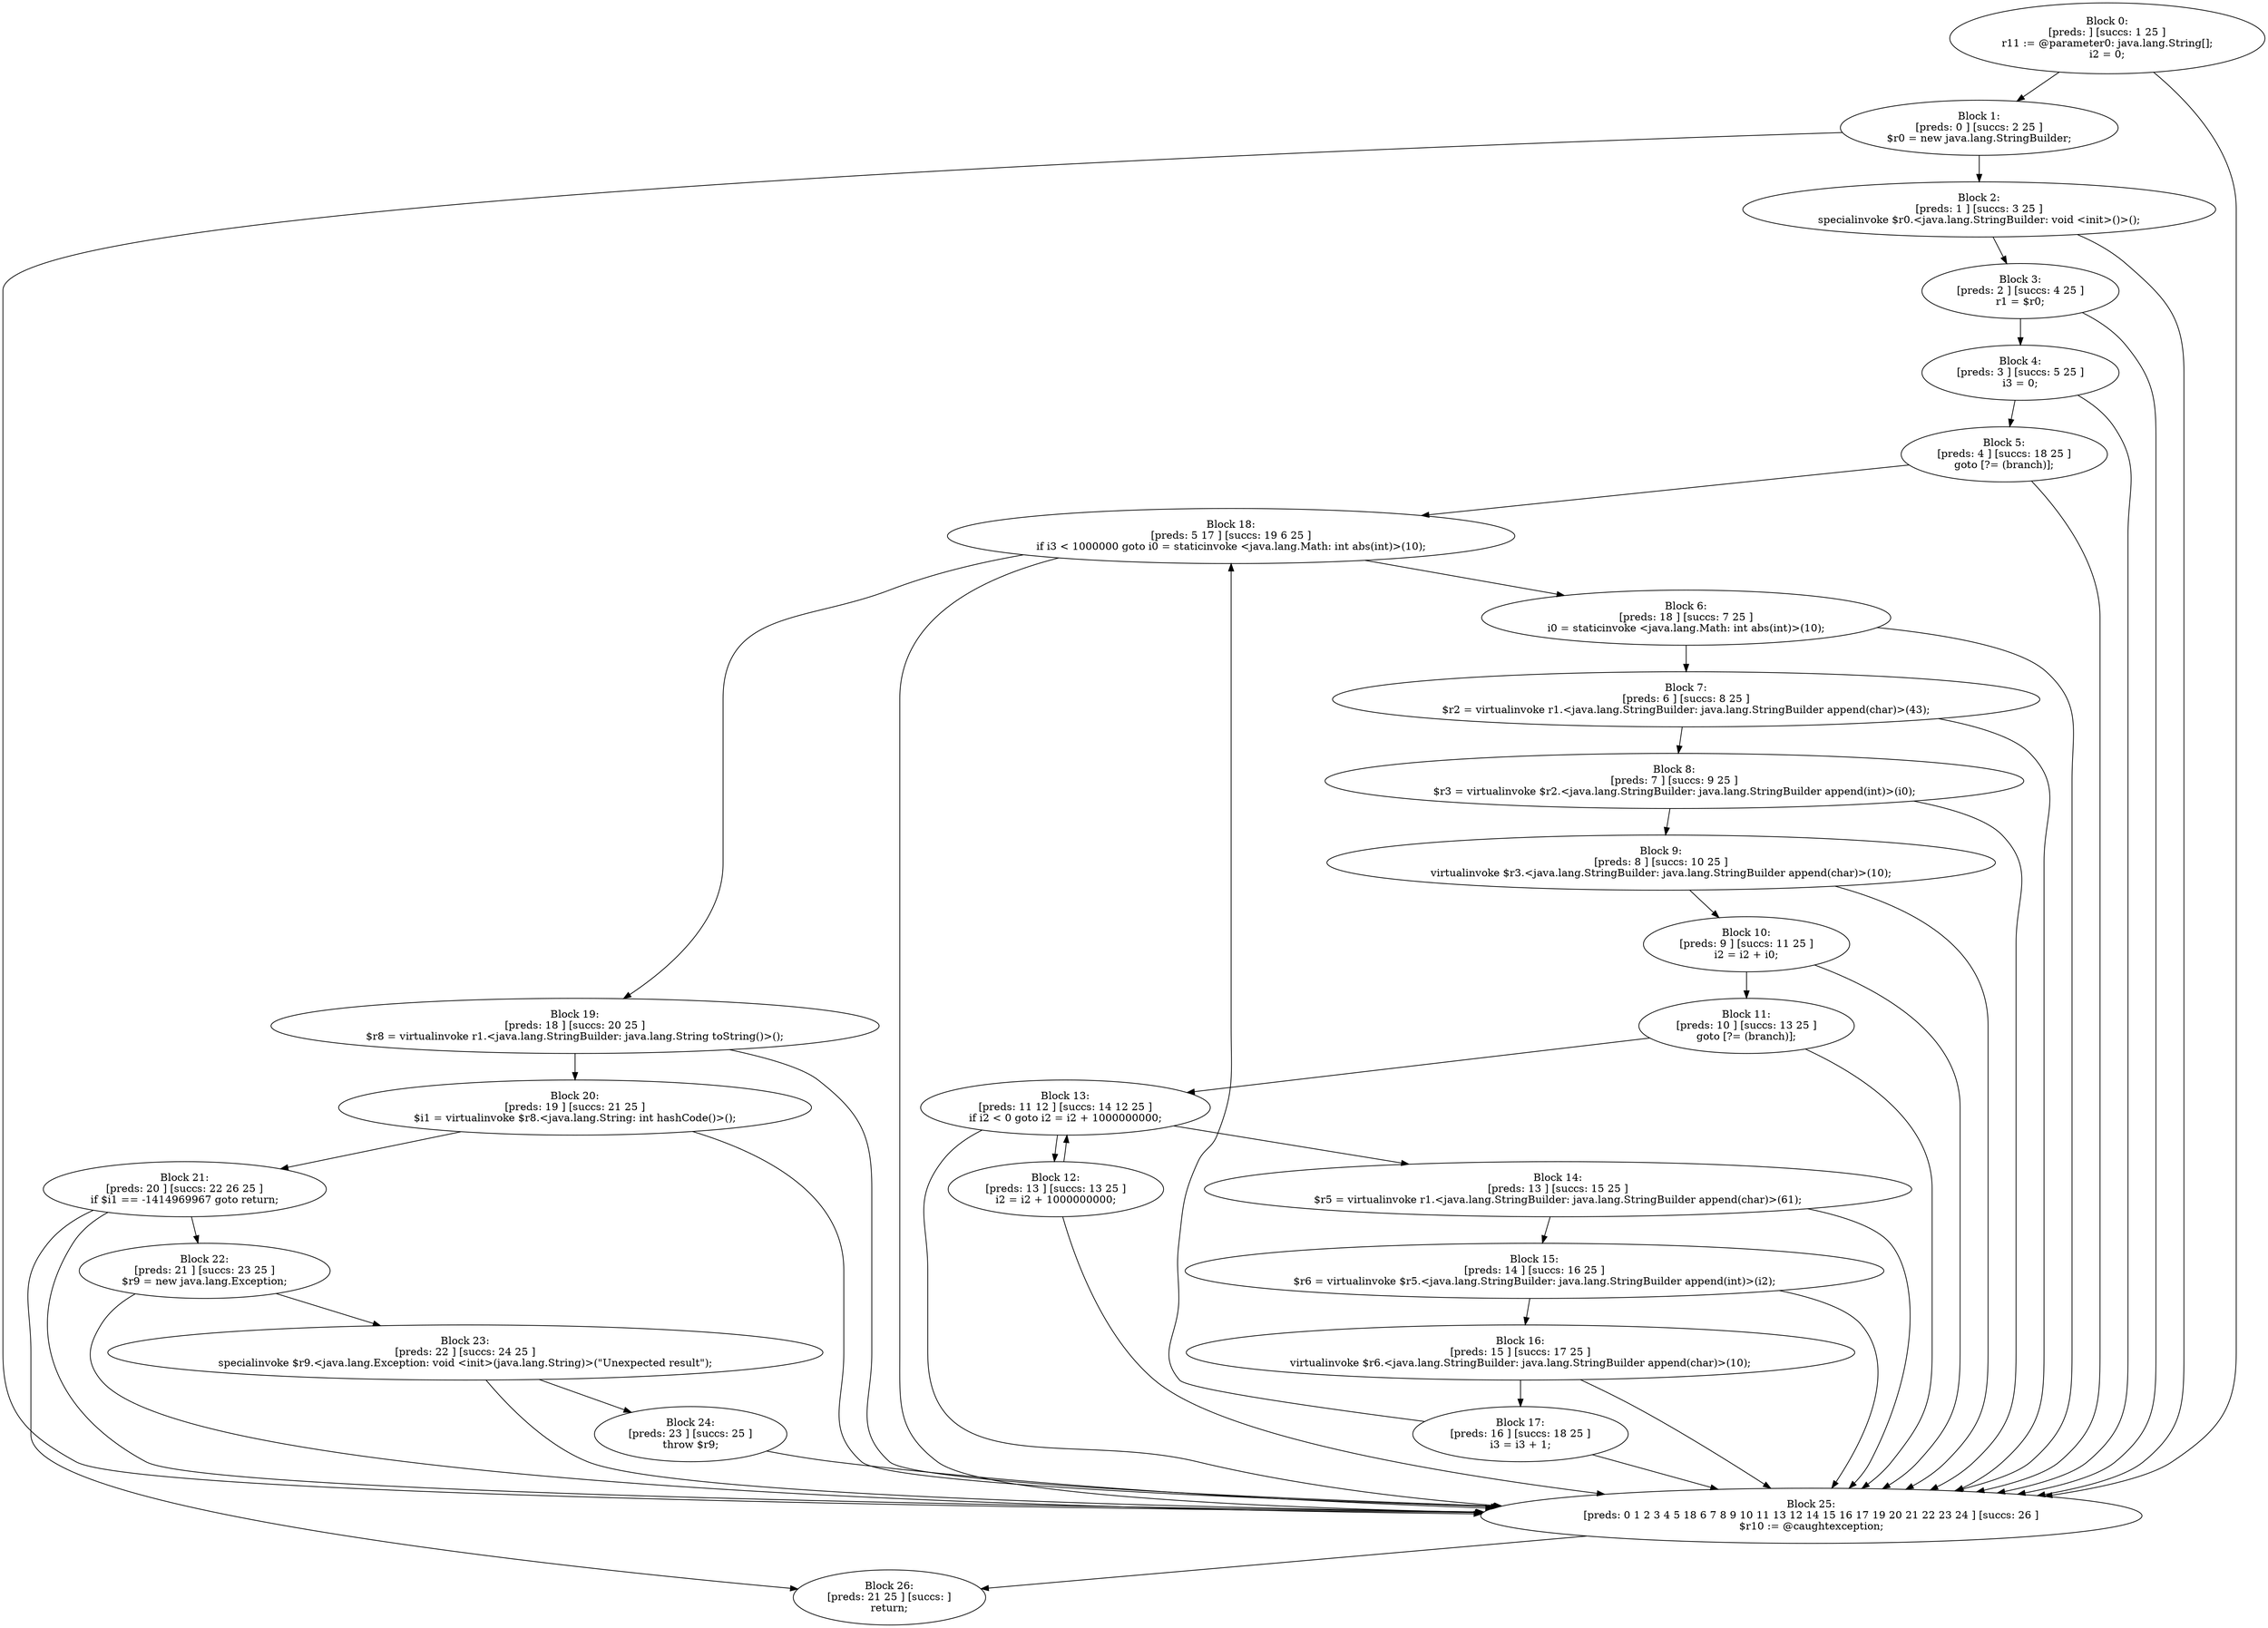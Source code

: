 digraph "unitGraph" {
    "Block 0:
[preds: ] [succs: 1 25 ]
r11 := @parameter0: java.lang.String[];
i2 = 0;
"
    "Block 1:
[preds: 0 ] [succs: 2 25 ]
$r0 = new java.lang.StringBuilder;
"
    "Block 2:
[preds: 1 ] [succs: 3 25 ]
specialinvoke $r0.<java.lang.StringBuilder: void <init>()>();
"
    "Block 3:
[preds: 2 ] [succs: 4 25 ]
r1 = $r0;
"
    "Block 4:
[preds: 3 ] [succs: 5 25 ]
i3 = 0;
"
    "Block 5:
[preds: 4 ] [succs: 18 25 ]
goto [?= (branch)];
"
    "Block 6:
[preds: 18 ] [succs: 7 25 ]
i0 = staticinvoke <java.lang.Math: int abs(int)>(10);
"
    "Block 7:
[preds: 6 ] [succs: 8 25 ]
$r2 = virtualinvoke r1.<java.lang.StringBuilder: java.lang.StringBuilder append(char)>(43);
"
    "Block 8:
[preds: 7 ] [succs: 9 25 ]
$r3 = virtualinvoke $r2.<java.lang.StringBuilder: java.lang.StringBuilder append(int)>(i0);
"
    "Block 9:
[preds: 8 ] [succs: 10 25 ]
virtualinvoke $r3.<java.lang.StringBuilder: java.lang.StringBuilder append(char)>(10);
"
    "Block 10:
[preds: 9 ] [succs: 11 25 ]
i2 = i2 + i0;
"
    "Block 11:
[preds: 10 ] [succs: 13 25 ]
goto [?= (branch)];
"
    "Block 12:
[preds: 13 ] [succs: 13 25 ]
i2 = i2 + 1000000000;
"
    "Block 13:
[preds: 11 12 ] [succs: 14 12 25 ]
if i2 < 0 goto i2 = i2 + 1000000000;
"
    "Block 14:
[preds: 13 ] [succs: 15 25 ]
$r5 = virtualinvoke r1.<java.lang.StringBuilder: java.lang.StringBuilder append(char)>(61);
"
    "Block 15:
[preds: 14 ] [succs: 16 25 ]
$r6 = virtualinvoke $r5.<java.lang.StringBuilder: java.lang.StringBuilder append(int)>(i2);
"
    "Block 16:
[preds: 15 ] [succs: 17 25 ]
virtualinvoke $r6.<java.lang.StringBuilder: java.lang.StringBuilder append(char)>(10);
"
    "Block 17:
[preds: 16 ] [succs: 18 25 ]
i3 = i3 + 1;
"
    "Block 18:
[preds: 5 17 ] [succs: 19 6 25 ]
if i3 < 1000000 goto i0 = staticinvoke <java.lang.Math: int abs(int)>(10);
"
    "Block 19:
[preds: 18 ] [succs: 20 25 ]
$r8 = virtualinvoke r1.<java.lang.StringBuilder: java.lang.String toString()>();
"
    "Block 20:
[preds: 19 ] [succs: 21 25 ]
$i1 = virtualinvoke $r8.<java.lang.String: int hashCode()>();
"
    "Block 21:
[preds: 20 ] [succs: 22 26 25 ]
if $i1 == -1414969967 goto return;
"
    "Block 22:
[preds: 21 ] [succs: 23 25 ]
$r9 = new java.lang.Exception;
"
    "Block 23:
[preds: 22 ] [succs: 24 25 ]
specialinvoke $r9.<java.lang.Exception: void <init>(java.lang.String)>(\"Unexpected result\");
"
    "Block 24:
[preds: 23 ] [succs: 25 ]
throw $r9;
"
    "Block 25:
[preds: 0 1 2 3 4 5 18 6 7 8 9 10 11 13 12 14 15 16 17 19 20 21 22 23 24 ] [succs: 26 ]
$r10 := @caughtexception;
"
    "Block 26:
[preds: 21 25 ] [succs: ]
return;
"
    "Block 0:
[preds: ] [succs: 1 25 ]
r11 := @parameter0: java.lang.String[];
i2 = 0;
"->"Block 1:
[preds: 0 ] [succs: 2 25 ]
$r0 = new java.lang.StringBuilder;
";
    "Block 0:
[preds: ] [succs: 1 25 ]
r11 := @parameter0: java.lang.String[];
i2 = 0;
"->"Block 25:
[preds: 0 1 2 3 4 5 18 6 7 8 9 10 11 13 12 14 15 16 17 19 20 21 22 23 24 ] [succs: 26 ]
$r10 := @caughtexception;
";
    "Block 1:
[preds: 0 ] [succs: 2 25 ]
$r0 = new java.lang.StringBuilder;
"->"Block 2:
[preds: 1 ] [succs: 3 25 ]
specialinvoke $r0.<java.lang.StringBuilder: void <init>()>();
";
    "Block 1:
[preds: 0 ] [succs: 2 25 ]
$r0 = new java.lang.StringBuilder;
"->"Block 25:
[preds: 0 1 2 3 4 5 18 6 7 8 9 10 11 13 12 14 15 16 17 19 20 21 22 23 24 ] [succs: 26 ]
$r10 := @caughtexception;
";
    "Block 2:
[preds: 1 ] [succs: 3 25 ]
specialinvoke $r0.<java.lang.StringBuilder: void <init>()>();
"->"Block 3:
[preds: 2 ] [succs: 4 25 ]
r1 = $r0;
";
    "Block 2:
[preds: 1 ] [succs: 3 25 ]
specialinvoke $r0.<java.lang.StringBuilder: void <init>()>();
"->"Block 25:
[preds: 0 1 2 3 4 5 18 6 7 8 9 10 11 13 12 14 15 16 17 19 20 21 22 23 24 ] [succs: 26 ]
$r10 := @caughtexception;
";
    "Block 3:
[preds: 2 ] [succs: 4 25 ]
r1 = $r0;
"->"Block 4:
[preds: 3 ] [succs: 5 25 ]
i3 = 0;
";
    "Block 3:
[preds: 2 ] [succs: 4 25 ]
r1 = $r0;
"->"Block 25:
[preds: 0 1 2 3 4 5 18 6 7 8 9 10 11 13 12 14 15 16 17 19 20 21 22 23 24 ] [succs: 26 ]
$r10 := @caughtexception;
";
    "Block 4:
[preds: 3 ] [succs: 5 25 ]
i3 = 0;
"->"Block 5:
[preds: 4 ] [succs: 18 25 ]
goto [?= (branch)];
";
    "Block 4:
[preds: 3 ] [succs: 5 25 ]
i3 = 0;
"->"Block 25:
[preds: 0 1 2 3 4 5 18 6 7 8 9 10 11 13 12 14 15 16 17 19 20 21 22 23 24 ] [succs: 26 ]
$r10 := @caughtexception;
";
    "Block 5:
[preds: 4 ] [succs: 18 25 ]
goto [?= (branch)];
"->"Block 18:
[preds: 5 17 ] [succs: 19 6 25 ]
if i3 < 1000000 goto i0 = staticinvoke <java.lang.Math: int abs(int)>(10);
";
    "Block 5:
[preds: 4 ] [succs: 18 25 ]
goto [?= (branch)];
"->"Block 25:
[preds: 0 1 2 3 4 5 18 6 7 8 9 10 11 13 12 14 15 16 17 19 20 21 22 23 24 ] [succs: 26 ]
$r10 := @caughtexception;
";
    "Block 6:
[preds: 18 ] [succs: 7 25 ]
i0 = staticinvoke <java.lang.Math: int abs(int)>(10);
"->"Block 7:
[preds: 6 ] [succs: 8 25 ]
$r2 = virtualinvoke r1.<java.lang.StringBuilder: java.lang.StringBuilder append(char)>(43);
";
    "Block 6:
[preds: 18 ] [succs: 7 25 ]
i0 = staticinvoke <java.lang.Math: int abs(int)>(10);
"->"Block 25:
[preds: 0 1 2 3 4 5 18 6 7 8 9 10 11 13 12 14 15 16 17 19 20 21 22 23 24 ] [succs: 26 ]
$r10 := @caughtexception;
";
    "Block 7:
[preds: 6 ] [succs: 8 25 ]
$r2 = virtualinvoke r1.<java.lang.StringBuilder: java.lang.StringBuilder append(char)>(43);
"->"Block 8:
[preds: 7 ] [succs: 9 25 ]
$r3 = virtualinvoke $r2.<java.lang.StringBuilder: java.lang.StringBuilder append(int)>(i0);
";
    "Block 7:
[preds: 6 ] [succs: 8 25 ]
$r2 = virtualinvoke r1.<java.lang.StringBuilder: java.lang.StringBuilder append(char)>(43);
"->"Block 25:
[preds: 0 1 2 3 4 5 18 6 7 8 9 10 11 13 12 14 15 16 17 19 20 21 22 23 24 ] [succs: 26 ]
$r10 := @caughtexception;
";
    "Block 8:
[preds: 7 ] [succs: 9 25 ]
$r3 = virtualinvoke $r2.<java.lang.StringBuilder: java.lang.StringBuilder append(int)>(i0);
"->"Block 9:
[preds: 8 ] [succs: 10 25 ]
virtualinvoke $r3.<java.lang.StringBuilder: java.lang.StringBuilder append(char)>(10);
";
    "Block 8:
[preds: 7 ] [succs: 9 25 ]
$r3 = virtualinvoke $r2.<java.lang.StringBuilder: java.lang.StringBuilder append(int)>(i0);
"->"Block 25:
[preds: 0 1 2 3 4 5 18 6 7 8 9 10 11 13 12 14 15 16 17 19 20 21 22 23 24 ] [succs: 26 ]
$r10 := @caughtexception;
";
    "Block 9:
[preds: 8 ] [succs: 10 25 ]
virtualinvoke $r3.<java.lang.StringBuilder: java.lang.StringBuilder append(char)>(10);
"->"Block 10:
[preds: 9 ] [succs: 11 25 ]
i2 = i2 + i0;
";
    "Block 9:
[preds: 8 ] [succs: 10 25 ]
virtualinvoke $r3.<java.lang.StringBuilder: java.lang.StringBuilder append(char)>(10);
"->"Block 25:
[preds: 0 1 2 3 4 5 18 6 7 8 9 10 11 13 12 14 15 16 17 19 20 21 22 23 24 ] [succs: 26 ]
$r10 := @caughtexception;
";
    "Block 10:
[preds: 9 ] [succs: 11 25 ]
i2 = i2 + i0;
"->"Block 11:
[preds: 10 ] [succs: 13 25 ]
goto [?= (branch)];
";
    "Block 10:
[preds: 9 ] [succs: 11 25 ]
i2 = i2 + i0;
"->"Block 25:
[preds: 0 1 2 3 4 5 18 6 7 8 9 10 11 13 12 14 15 16 17 19 20 21 22 23 24 ] [succs: 26 ]
$r10 := @caughtexception;
";
    "Block 11:
[preds: 10 ] [succs: 13 25 ]
goto [?= (branch)];
"->"Block 13:
[preds: 11 12 ] [succs: 14 12 25 ]
if i2 < 0 goto i2 = i2 + 1000000000;
";
    "Block 11:
[preds: 10 ] [succs: 13 25 ]
goto [?= (branch)];
"->"Block 25:
[preds: 0 1 2 3 4 5 18 6 7 8 9 10 11 13 12 14 15 16 17 19 20 21 22 23 24 ] [succs: 26 ]
$r10 := @caughtexception;
";
    "Block 12:
[preds: 13 ] [succs: 13 25 ]
i2 = i2 + 1000000000;
"->"Block 13:
[preds: 11 12 ] [succs: 14 12 25 ]
if i2 < 0 goto i2 = i2 + 1000000000;
";
    "Block 12:
[preds: 13 ] [succs: 13 25 ]
i2 = i2 + 1000000000;
"->"Block 25:
[preds: 0 1 2 3 4 5 18 6 7 8 9 10 11 13 12 14 15 16 17 19 20 21 22 23 24 ] [succs: 26 ]
$r10 := @caughtexception;
";
    "Block 13:
[preds: 11 12 ] [succs: 14 12 25 ]
if i2 < 0 goto i2 = i2 + 1000000000;
"->"Block 14:
[preds: 13 ] [succs: 15 25 ]
$r5 = virtualinvoke r1.<java.lang.StringBuilder: java.lang.StringBuilder append(char)>(61);
";
    "Block 13:
[preds: 11 12 ] [succs: 14 12 25 ]
if i2 < 0 goto i2 = i2 + 1000000000;
"->"Block 12:
[preds: 13 ] [succs: 13 25 ]
i2 = i2 + 1000000000;
";
    "Block 13:
[preds: 11 12 ] [succs: 14 12 25 ]
if i2 < 0 goto i2 = i2 + 1000000000;
"->"Block 25:
[preds: 0 1 2 3 4 5 18 6 7 8 9 10 11 13 12 14 15 16 17 19 20 21 22 23 24 ] [succs: 26 ]
$r10 := @caughtexception;
";
    "Block 14:
[preds: 13 ] [succs: 15 25 ]
$r5 = virtualinvoke r1.<java.lang.StringBuilder: java.lang.StringBuilder append(char)>(61);
"->"Block 15:
[preds: 14 ] [succs: 16 25 ]
$r6 = virtualinvoke $r5.<java.lang.StringBuilder: java.lang.StringBuilder append(int)>(i2);
";
    "Block 14:
[preds: 13 ] [succs: 15 25 ]
$r5 = virtualinvoke r1.<java.lang.StringBuilder: java.lang.StringBuilder append(char)>(61);
"->"Block 25:
[preds: 0 1 2 3 4 5 18 6 7 8 9 10 11 13 12 14 15 16 17 19 20 21 22 23 24 ] [succs: 26 ]
$r10 := @caughtexception;
";
    "Block 15:
[preds: 14 ] [succs: 16 25 ]
$r6 = virtualinvoke $r5.<java.lang.StringBuilder: java.lang.StringBuilder append(int)>(i2);
"->"Block 16:
[preds: 15 ] [succs: 17 25 ]
virtualinvoke $r6.<java.lang.StringBuilder: java.lang.StringBuilder append(char)>(10);
";
    "Block 15:
[preds: 14 ] [succs: 16 25 ]
$r6 = virtualinvoke $r5.<java.lang.StringBuilder: java.lang.StringBuilder append(int)>(i2);
"->"Block 25:
[preds: 0 1 2 3 4 5 18 6 7 8 9 10 11 13 12 14 15 16 17 19 20 21 22 23 24 ] [succs: 26 ]
$r10 := @caughtexception;
";
    "Block 16:
[preds: 15 ] [succs: 17 25 ]
virtualinvoke $r6.<java.lang.StringBuilder: java.lang.StringBuilder append(char)>(10);
"->"Block 17:
[preds: 16 ] [succs: 18 25 ]
i3 = i3 + 1;
";
    "Block 16:
[preds: 15 ] [succs: 17 25 ]
virtualinvoke $r6.<java.lang.StringBuilder: java.lang.StringBuilder append(char)>(10);
"->"Block 25:
[preds: 0 1 2 3 4 5 18 6 7 8 9 10 11 13 12 14 15 16 17 19 20 21 22 23 24 ] [succs: 26 ]
$r10 := @caughtexception;
";
    "Block 17:
[preds: 16 ] [succs: 18 25 ]
i3 = i3 + 1;
"->"Block 18:
[preds: 5 17 ] [succs: 19 6 25 ]
if i3 < 1000000 goto i0 = staticinvoke <java.lang.Math: int abs(int)>(10);
";
    "Block 17:
[preds: 16 ] [succs: 18 25 ]
i3 = i3 + 1;
"->"Block 25:
[preds: 0 1 2 3 4 5 18 6 7 8 9 10 11 13 12 14 15 16 17 19 20 21 22 23 24 ] [succs: 26 ]
$r10 := @caughtexception;
";
    "Block 18:
[preds: 5 17 ] [succs: 19 6 25 ]
if i3 < 1000000 goto i0 = staticinvoke <java.lang.Math: int abs(int)>(10);
"->"Block 19:
[preds: 18 ] [succs: 20 25 ]
$r8 = virtualinvoke r1.<java.lang.StringBuilder: java.lang.String toString()>();
";
    "Block 18:
[preds: 5 17 ] [succs: 19 6 25 ]
if i3 < 1000000 goto i0 = staticinvoke <java.lang.Math: int abs(int)>(10);
"->"Block 6:
[preds: 18 ] [succs: 7 25 ]
i0 = staticinvoke <java.lang.Math: int abs(int)>(10);
";
    "Block 18:
[preds: 5 17 ] [succs: 19 6 25 ]
if i3 < 1000000 goto i0 = staticinvoke <java.lang.Math: int abs(int)>(10);
"->"Block 25:
[preds: 0 1 2 3 4 5 18 6 7 8 9 10 11 13 12 14 15 16 17 19 20 21 22 23 24 ] [succs: 26 ]
$r10 := @caughtexception;
";
    "Block 19:
[preds: 18 ] [succs: 20 25 ]
$r8 = virtualinvoke r1.<java.lang.StringBuilder: java.lang.String toString()>();
"->"Block 20:
[preds: 19 ] [succs: 21 25 ]
$i1 = virtualinvoke $r8.<java.lang.String: int hashCode()>();
";
    "Block 19:
[preds: 18 ] [succs: 20 25 ]
$r8 = virtualinvoke r1.<java.lang.StringBuilder: java.lang.String toString()>();
"->"Block 25:
[preds: 0 1 2 3 4 5 18 6 7 8 9 10 11 13 12 14 15 16 17 19 20 21 22 23 24 ] [succs: 26 ]
$r10 := @caughtexception;
";
    "Block 20:
[preds: 19 ] [succs: 21 25 ]
$i1 = virtualinvoke $r8.<java.lang.String: int hashCode()>();
"->"Block 21:
[preds: 20 ] [succs: 22 26 25 ]
if $i1 == -1414969967 goto return;
";
    "Block 20:
[preds: 19 ] [succs: 21 25 ]
$i1 = virtualinvoke $r8.<java.lang.String: int hashCode()>();
"->"Block 25:
[preds: 0 1 2 3 4 5 18 6 7 8 9 10 11 13 12 14 15 16 17 19 20 21 22 23 24 ] [succs: 26 ]
$r10 := @caughtexception;
";
    "Block 21:
[preds: 20 ] [succs: 22 26 25 ]
if $i1 == -1414969967 goto return;
"->"Block 22:
[preds: 21 ] [succs: 23 25 ]
$r9 = new java.lang.Exception;
";
    "Block 21:
[preds: 20 ] [succs: 22 26 25 ]
if $i1 == -1414969967 goto return;
"->"Block 26:
[preds: 21 25 ] [succs: ]
return;
";
    "Block 21:
[preds: 20 ] [succs: 22 26 25 ]
if $i1 == -1414969967 goto return;
"->"Block 25:
[preds: 0 1 2 3 4 5 18 6 7 8 9 10 11 13 12 14 15 16 17 19 20 21 22 23 24 ] [succs: 26 ]
$r10 := @caughtexception;
";
    "Block 22:
[preds: 21 ] [succs: 23 25 ]
$r9 = new java.lang.Exception;
"->"Block 23:
[preds: 22 ] [succs: 24 25 ]
specialinvoke $r9.<java.lang.Exception: void <init>(java.lang.String)>(\"Unexpected result\");
";
    "Block 22:
[preds: 21 ] [succs: 23 25 ]
$r9 = new java.lang.Exception;
"->"Block 25:
[preds: 0 1 2 3 4 5 18 6 7 8 9 10 11 13 12 14 15 16 17 19 20 21 22 23 24 ] [succs: 26 ]
$r10 := @caughtexception;
";
    "Block 23:
[preds: 22 ] [succs: 24 25 ]
specialinvoke $r9.<java.lang.Exception: void <init>(java.lang.String)>(\"Unexpected result\");
"->"Block 24:
[preds: 23 ] [succs: 25 ]
throw $r9;
";
    "Block 23:
[preds: 22 ] [succs: 24 25 ]
specialinvoke $r9.<java.lang.Exception: void <init>(java.lang.String)>(\"Unexpected result\");
"->"Block 25:
[preds: 0 1 2 3 4 5 18 6 7 8 9 10 11 13 12 14 15 16 17 19 20 21 22 23 24 ] [succs: 26 ]
$r10 := @caughtexception;
";
    "Block 24:
[preds: 23 ] [succs: 25 ]
throw $r9;
"->"Block 25:
[preds: 0 1 2 3 4 5 18 6 7 8 9 10 11 13 12 14 15 16 17 19 20 21 22 23 24 ] [succs: 26 ]
$r10 := @caughtexception;
";
    "Block 25:
[preds: 0 1 2 3 4 5 18 6 7 8 9 10 11 13 12 14 15 16 17 19 20 21 22 23 24 ] [succs: 26 ]
$r10 := @caughtexception;
"->"Block 26:
[preds: 21 25 ] [succs: ]
return;
";
}
